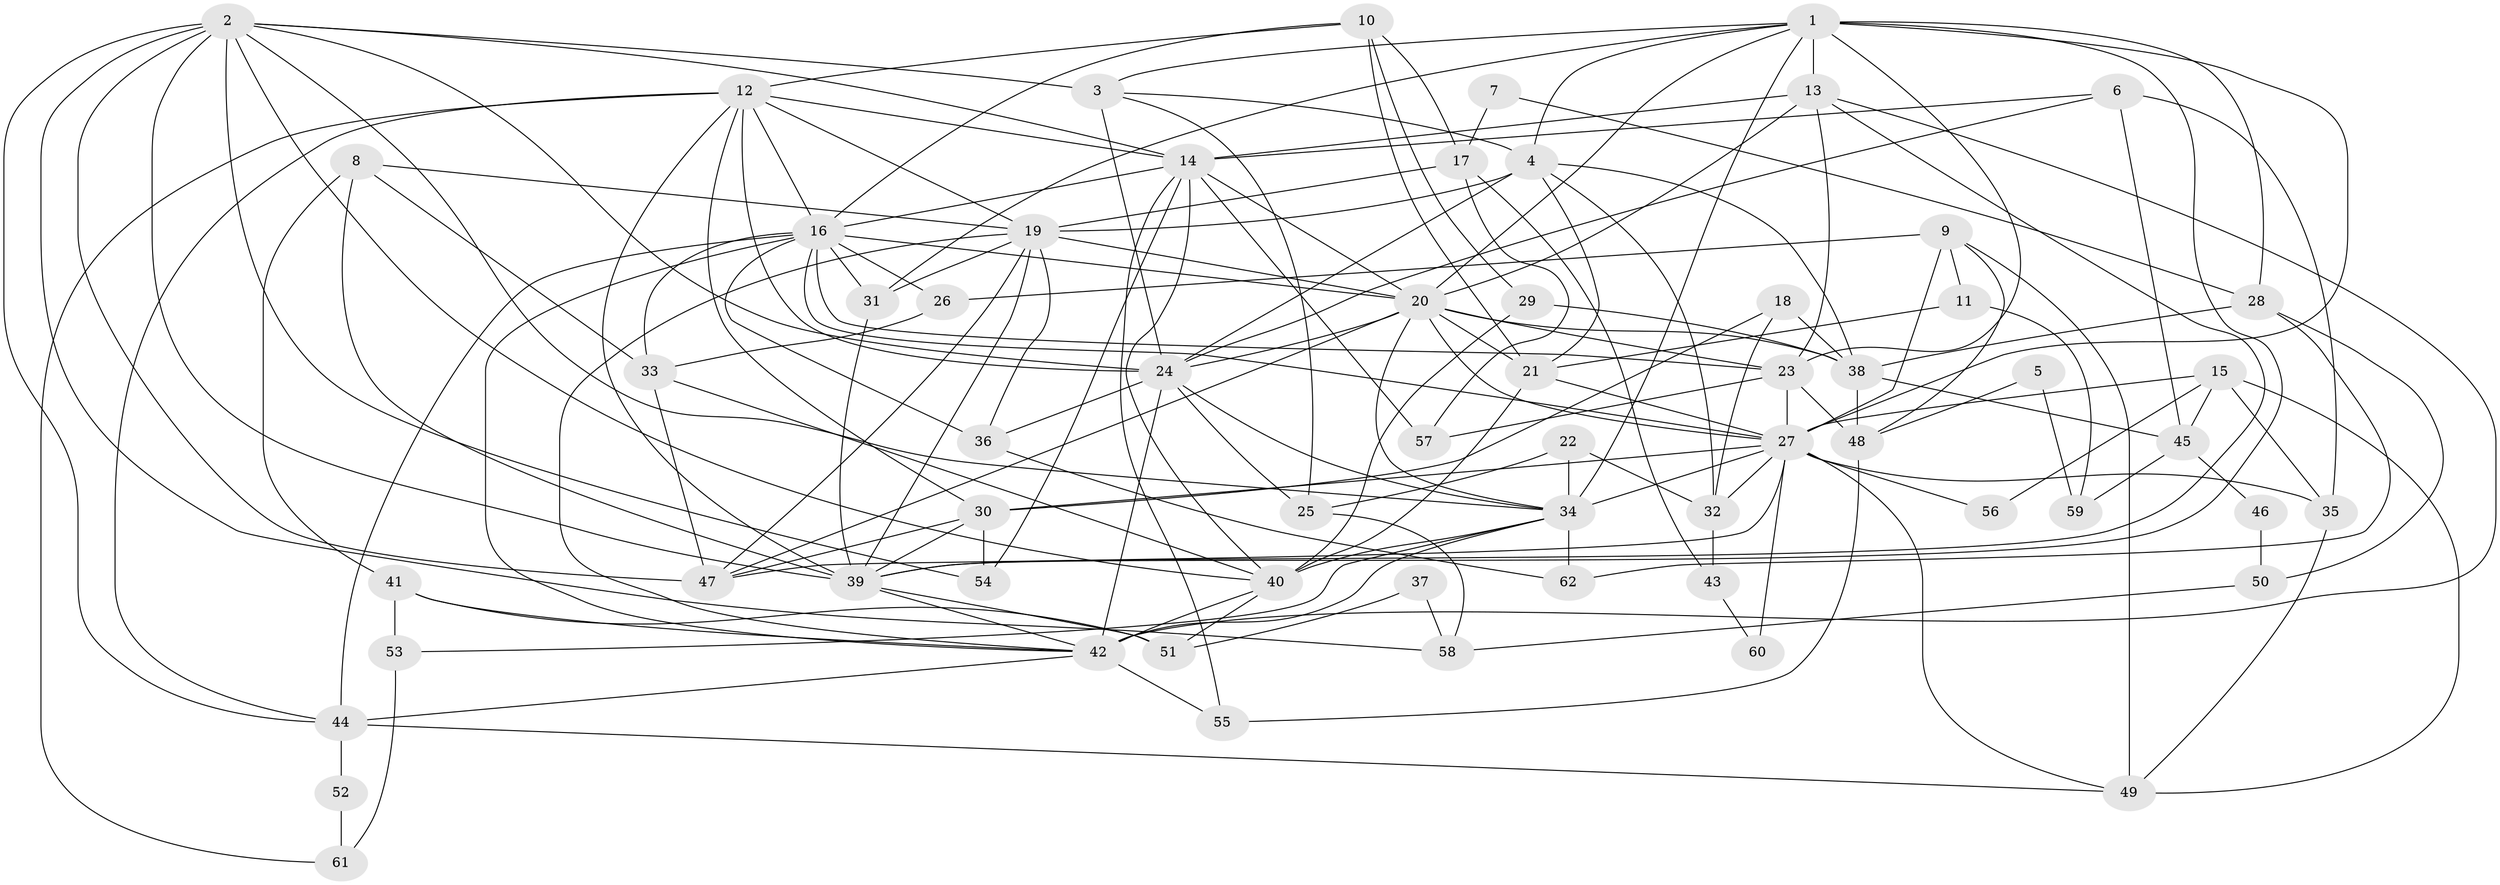 // original degree distribution, {3: 0.25203252032520324, 5: 0.2845528455284553, 4: 0.24390243902439024, 2: 0.13008130081300814, 6: 0.056910569105691054, 7: 0.024390243902439025, 9: 0.008130081300813009}
// Generated by graph-tools (version 1.1) at 2025/36/03/09/25 02:36:18]
// undirected, 62 vertices, 167 edges
graph export_dot {
graph [start="1"]
  node [color=gray90,style=filled];
  1;
  2;
  3;
  4;
  5;
  6;
  7;
  8;
  9;
  10;
  11;
  12;
  13;
  14;
  15;
  16;
  17;
  18;
  19;
  20;
  21;
  22;
  23;
  24;
  25;
  26;
  27;
  28;
  29;
  30;
  31;
  32;
  33;
  34;
  35;
  36;
  37;
  38;
  39;
  40;
  41;
  42;
  43;
  44;
  45;
  46;
  47;
  48;
  49;
  50;
  51;
  52;
  53;
  54;
  55;
  56;
  57;
  58;
  59;
  60;
  61;
  62;
  1 -- 3 [weight=1.0];
  1 -- 4 [weight=1.0];
  1 -- 13 [weight=1.0];
  1 -- 20 [weight=1.0];
  1 -- 23 [weight=1.0];
  1 -- 27 [weight=2.0];
  1 -- 28 [weight=1.0];
  1 -- 31 [weight=1.0];
  1 -- 34 [weight=1.0];
  1 -- 39 [weight=1.0];
  2 -- 3 [weight=1.0];
  2 -- 14 [weight=1.0];
  2 -- 24 [weight=1.0];
  2 -- 34 [weight=1.0];
  2 -- 39 [weight=1.0];
  2 -- 40 [weight=1.0];
  2 -- 44 [weight=1.0];
  2 -- 47 [weight=1.0];
  2 -- 54 [weight=1.0];
  2 -- 58 [weight=1.0];
  3 -- 4 [weight=1.0];
  3 -- 24 [weight=2.0];
  3 -- 25 [weight=1.0];
  4 -- 19 [weight=1.0];
  4 -- 21 [weight=1.0];
  4 -- 24 [weight=1.0];
  4 -- 32 [weight=1.0];
  4 -- 38 [weight=1.0];
  5 -- 48 [weight=1.0];
  5 -- 59 [weight=1.0];
  6 -- 14 [weight=1.0];
  6 -- 24 [weight=1.0];
  6 -- 35 [weight=1.0];
  6 -- 45 [weight=1.0];
  7 -- 17 [weight=1.0];
  7 -- 28 [weight=1.0];
  8 -- 19 [weight=1.0];
  8 -- 33 [weight=1.0];
  8 -- 39 [weight=1.0];
  8 -- 41 [weight=1.0];
  9 -- 11 [weight=1.0];
  9 -- 26 [weight=1.0];
  9 -- 27 [weight=2.0];
  9 -- 48 [weight=1.0];
  9 -- 49 [weight=1.0];
  10 -- 12 [weight=1.0];
  10 -- 16 [weight=1.0];
  10 -- 17 [weight=1.0];
  10 -- 21 [weight=1.0];
  10 -- 29 [weight=1.0];
  11 -- 21 [weight=1.0];
  11 -- 59 [weight=1.0];
  12 -- 14 [weight=2.0];
  12 -- 16 [weight=1.0];
  12 -- 19 [weight=1.0];
  12 -- 24 [weight=1.0];
  12 -- 30 [weight=1.0];
  12 -- 39 [weight=1.0];
  12 -- 44 [weight=1.0];
  12 -- 61 [weight=1.0];
  13 -- 14 [weight=2.0];
  13 -- 20 [weight=1.0];
  13 -- 23 [weight=1.0];
  13 -- 39 [weight=1.0];
  13 -- 42 [weight=1.0];
  14 -- 16 [weight=2.0];
  14 -- 20 [weight=1.0];
  14 -- 40 [weight=1.0];
  14 -- 54 [weight=1.0];
  14 -- 55 [weight=1.0];
  14 -- 57 [weight=1.0];
  15 -- 27 [weight=1.0];
  15 -- 35 [weight=1.0];
  15 -- 45 [weight=1.0];
  15 -- 49 [weight=1.0];
  15 -- 56 [weight=1.0];
  16 -- 20 [weight=1.0];
  16 -- 23 [weight=1.0];
  16 -- 26 [weight=1.0];
  16 -- 27 [weight=2.0];
  16 -- 31 [weight=2.0];
  16 -- 33 [weight=1.0];
  16 -- 36 [weight=1.0];
  16 -- 42 [weight=1.0];
  16 -- 44 [weight=1.0];
  17 -- 19 [weight=1.0];
  17 -- 43 [weight=1.0];
  17 -- 57 [weight=1.0];
  18 -- 30 [weight=1.0];
  18 -- 32 [weight=1.0];
  18 -- 38 [weight=1.0];
  19 -- 20 [weight=1.0];
  19 -- 31 [weight=1.0];
  19 -- 36 [weight=1.0];
  19 -- 39 [weight=3.0];
  19 -- 42 [weight=1.0];
  19 -- 47 [weight=2.0];
  20 -- 21 [weight=1.0];
  20 -- 23 [weight=1.0];
  20 -- 24 [weight=1.0];
  20 -- 27 [weight=1.0];
  20 -- 34 [weight=1.0];
  20 -- 38 [weight=1.0];
  20 -- 47 [weight=1.0];
  21 -- 27 [weight=1.0];
  21 -- 40 [weight=1.0];
  22 -- 25 [weight=1.0];
  22 -- 32 [weight=1.0];
  22 -- 34 [weight=5.0];
  23 -- 27 [weight=1.0];
  23 -- 48 [weight=1.0];
  23 -- 57 [weight=1.0];
  24 -- 25 [weight=1.0];
  24 -- 34 [weight=1.0];
  24 -- 36 [weight=1.0];
  24 -- 42 [weight=3.0];
  25 -- 58 [weight=1.0];
  26 -- 33 [weight=1.0];
  27 -- 30 [weight=1.0];
  27 -- 32 [weight=1.0];
  27 -- 34 [weight=2.0];
  27 -- 35 [weight=1.0];
  27 -- 47 [weight=1.0];
  27 -- 49 [weight=1.0];
  27 -- 56 [weight=1.0];
  27 -- 60 [weight=1.0];
  28 -- 38 [weight=1.0];
  28 -- 50 [weight=1.0];
  28 -- 62 [weight=1.0];
  29 -- 38 [weight=1.0];
  29 -- 40 [weight=1.0];
  30 -- 39 [weight=2.0];
  30 -- 47 [weight=1.0];
  30 -- 54 [weight=1.0];
  31 -- 39 [weight=1.0];
  32 -- 43 [weight=1.0];
  33 -- 40 [weight=1.0];
  33 -- 47 [weight=1.0];
  34 -- 40 [weight=1.0];
  34 -- 42 [weight=1.0];
  34 -- 53 [weight=1.0];
  34 -- 62 [weight=1.0];
  35 -- 49 [weight=1.0];
  36 -- 62 [weight=1.0];
  37 -- 51 [weight=1.0];
  37 -- 58 [weight=1.0];
  38 -- 45 [weight=1.0];
  38 -- 48 [weight=1.0];
  39 -- 42 [weight=1.0];
  39 -- 51 [weight=1.0];
  40 -- 42 [weight=1.0];
  40 -- 51 [weight=1.0];
  41 -- 42 [weight=1.0];
  41 -- 51 [weight=1.0];
  41 -- 53 [weight=1.0];
  42 -- 44 [weight=1.0];
  42 -- 55 [weight=1.0];
  43 -- 60 [weight=1.0];
  44 -- 49 [weight=1.0];
  44 -- 52 [weight=1.0];
  45 -- 46 [weight=1.0];
  45 -- 59 [weight=1.0];
  46 -- 50 [weight=1.0];
  48 -- 55 [weight=1.0];
  50 -- 58 [weight=1.0];
  52 -- 61 [weight=1.0];
  53 -- 61 [weight=1.0];
}

